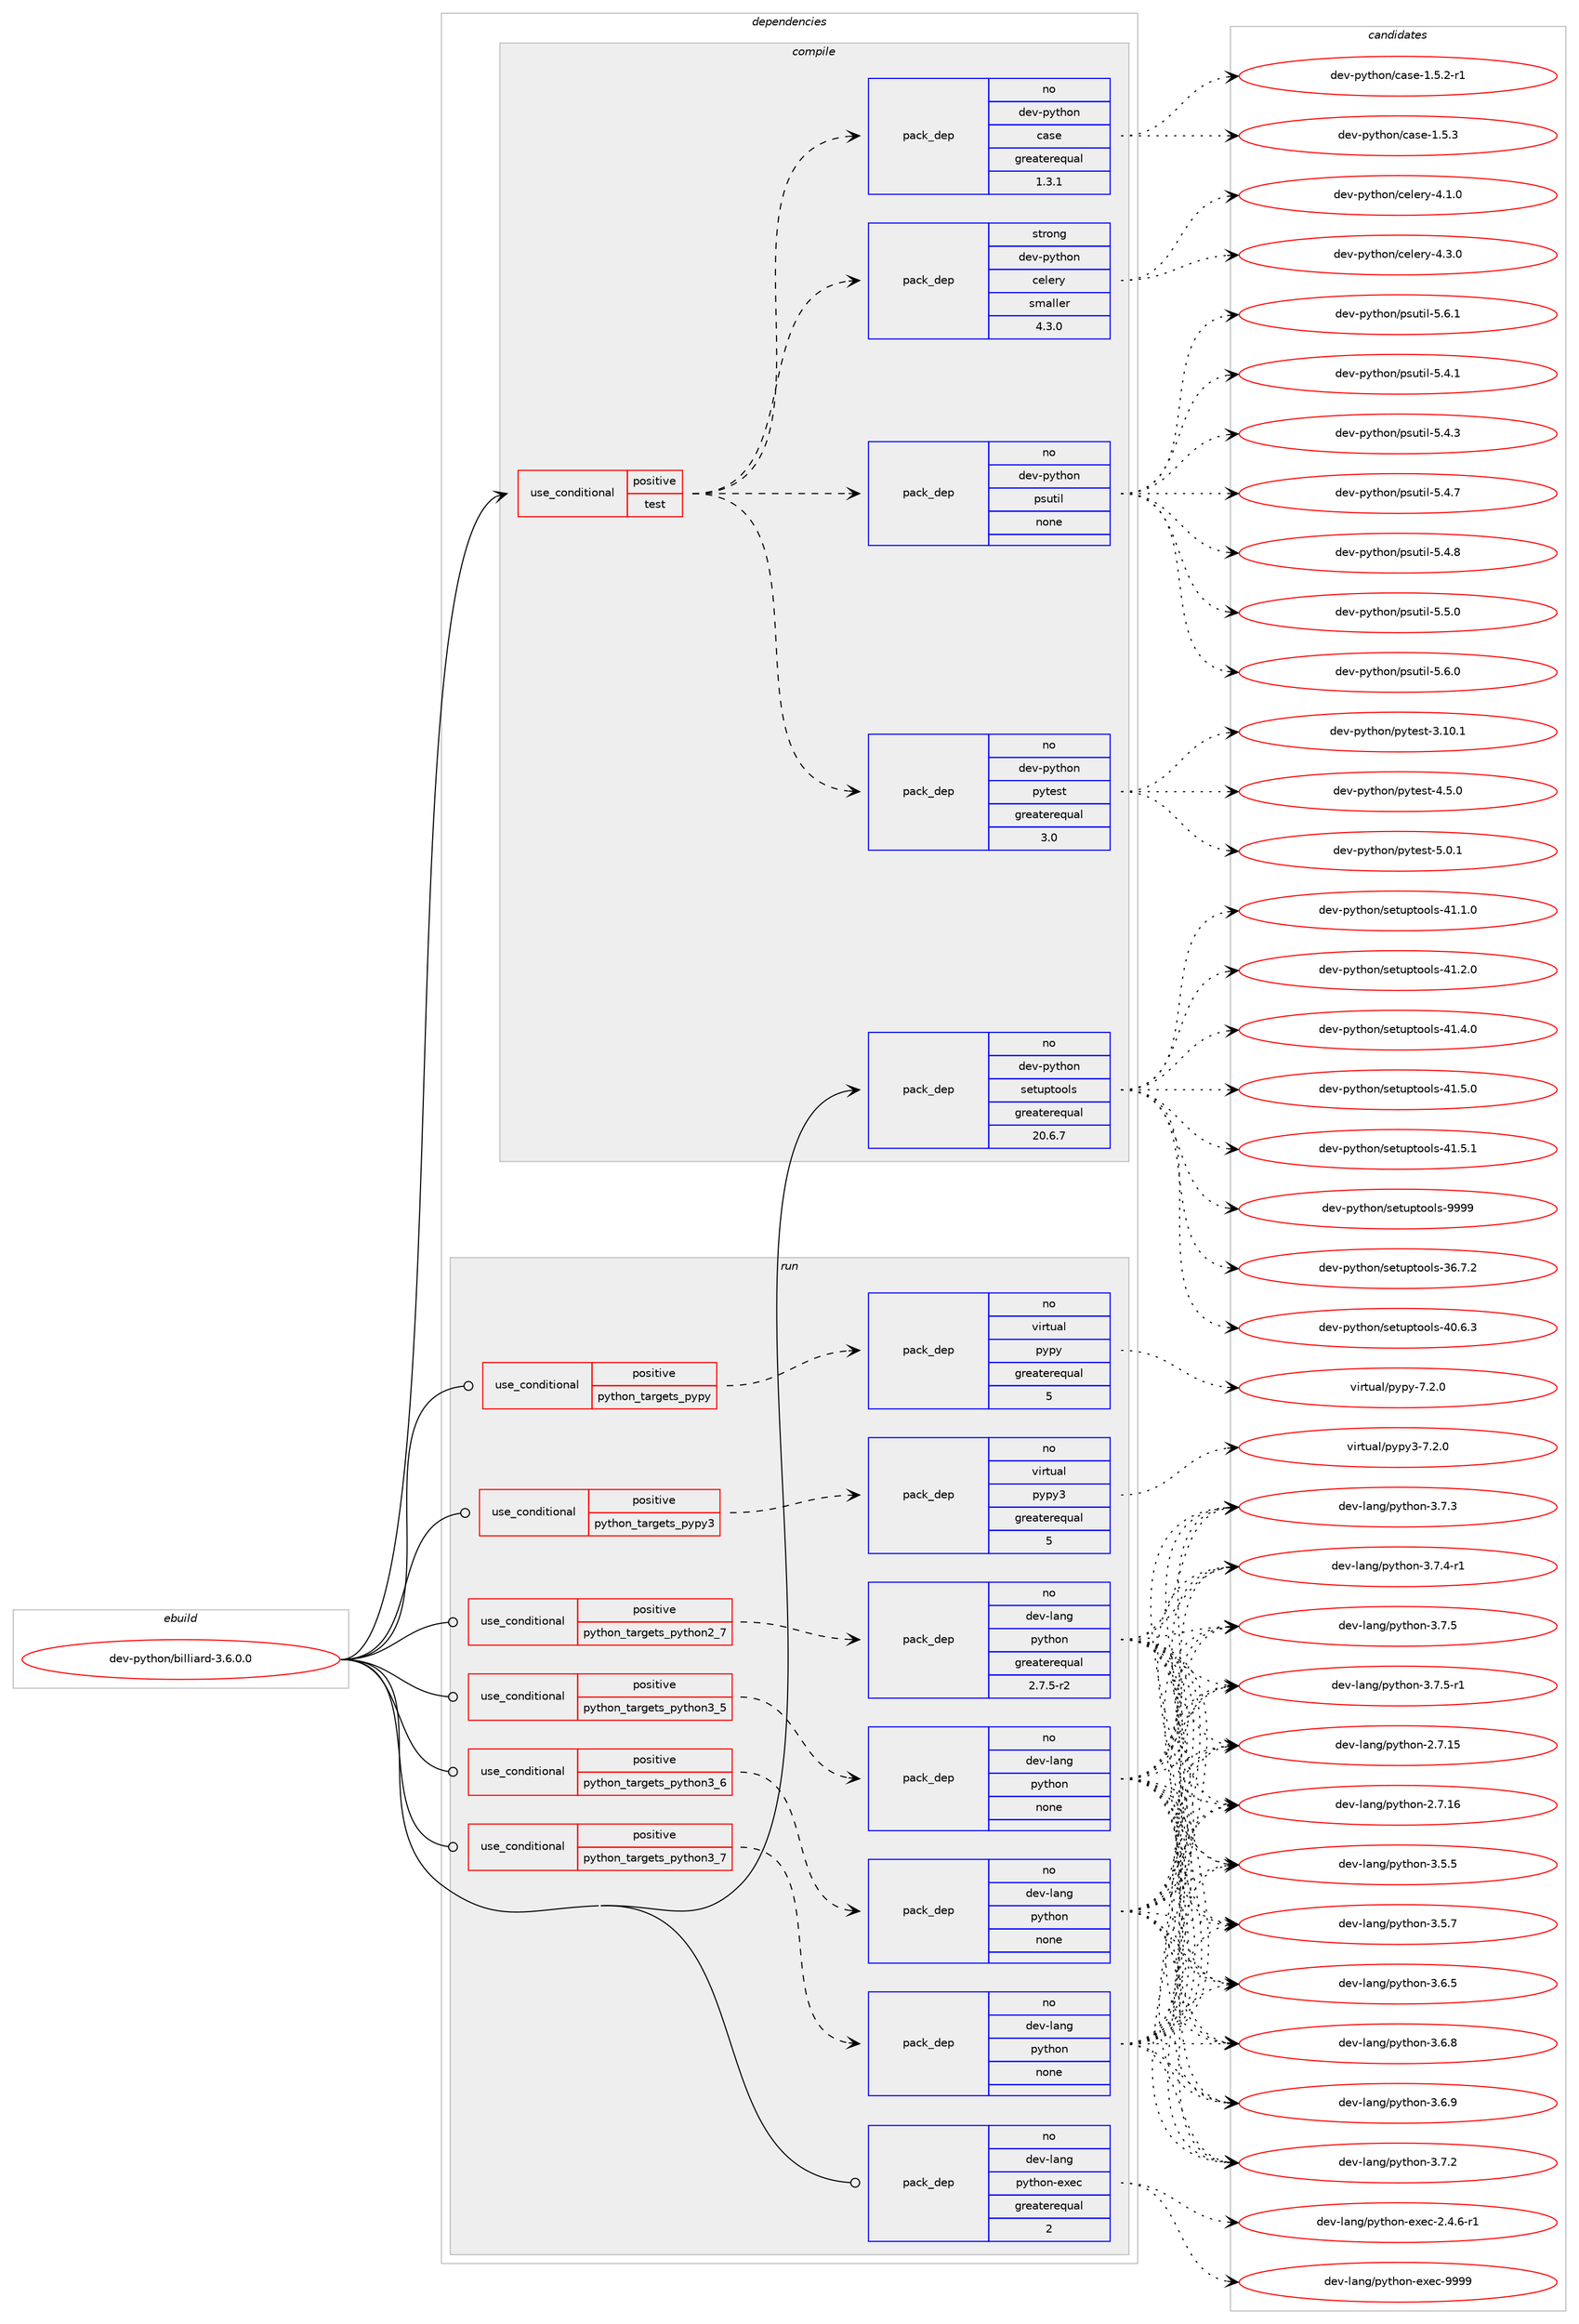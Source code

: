 digraph prolog {

# *************
# Graph options
# *************

newrank=true;
concentrate=true;
compound=true;
graph [rankdir=LR,fontname=Helvetica,fontsize=10,ranksep=1.5];#, ranksep=2.5, nodesep=0.2];
edge  [arrowhead=vee];
node  [fontname=Helvetica,fontsize=10];

# **********
# The ebuild
# **********

subgraph cluster_leftcol {
color=gray;
rank=same;
label=<<i>ebuild</i>>;
id [label="dev-python/billiard-3.6.0.0", color=red, width=4, href="../dev-python/billiard-3.6.0.0.svg"];
}

# ****************
# The dependencies
# ****************

subgraph cluster_midcol {
color=gray;
label=<<i>dependencies</i>>;
subgraph cluster_compile {
fillcolor="#eeeeee";
style=filled;
label=<<i>compile</i>>;
subgraph cond136879 {
dependency596704 [label=<<TABLE BORDER="0" CELLBORDER="1" CELLSPACING="0" CELLPADDING="4"><TR><TD ROWSPAN="3" CELLPADDING="10">use_conditional</TD></TR><TR><TD>positive</TD></TR><TR><TD>test</TD></TR></TABLE>>, shape=none, color=red];
subgraph pack448050 {
dependency596705 [label=<<TABLE BORDER="0" CELLBORDER="1" CELLSPACING="0" CELLPADDING="4" WIDTH="220"><TR><TD ROWSPAN="6" CELLPADDING="30">pack_dep</TD></TR><TR><TD WIDTH="110">strong</TD></TR><TR><TD>dev-python</TD></TR><TR><TD>celery</TD></TR><TR><TD>smaller</TD></TR><TR><TD>4.3.0</TD></TR></TABLE>>, shape=none, color=blue];
}
dependency596704:e -> dependency596705:w [weight=20,style="dashed",arrowhead="vee"];
subgraph pack448051 {
dependency596706 [label=<<TABLE BORDER="0" CELLBORDER="1" CELLSPACING="0" CELLPADDING="4" WIDTH="220"><TR><TD ROWSPAN="6" CELLPADDING="30">pack_dep</TD></TR><TR><TD WIDTH="110">no</TD></TR><TR><TD>dev-python</TD></TR><TR><TD>case</TD></TR><TR><TD>greaterequal</TD></TR><TR><TD>1.3.1</TD></TR></TABLE>>, shape=none, color=blue];
}
dependency596704:e -> dependency596706:w [weight=20,style="dashed",arrowhead="vee"];
subgraph pack448052 {
dependency596707 [label=<<TABLE BORDER="0" CELLBORDER="1" CELLSPACING="0" CELLPADDING="4" WIDTH="220"><TR><TD ROWSPAN="6" CELLPADDING="30">pack_dep</TD></TR><TR><TD WIDTH="110">no</TD></TR><TR><TD>dev-python</TD></TR><TR><TD>pytest</TD></TR><TR><TD>greaterequal</TD></TR><TR><TD>3.0</TD></TR></TABLE>>, shape=none, color=blue];
}
dependency596704:e -> dependency596707:w [weight=20,style="dashed",arrowhead="vee"];
subgraph pack448053 {
dependency596708 [label=<<TABLE BORDER="0" CELLBORDER="1" CELLSPACING="0" CELLPADDING="4" WIDTH="220"><TR><TD ROWSPAN="6" CELLPADDING="30">pack_dep</TD></TR><TR><TD WIDTH="110">no</TD></TR><TR><TD>dev-python</TD></TR><TR><TD>psutil</TD></TR><TR><TD>none</TD></TR><TR><TD></TD></TR></TABLE>>, shape=none, color=blue];
}
dependency596704:e -> dependency596708:w [weight=20,style="dashed",arrowhead="vee"];
}
id:e -> dependency596704:w [weight=20,style="solid",arrowhead="vee"];
subgraph pack448054 {
dependency596709 [label=<<TABLE BORDER="0" CELLBORDER="1" CELLSPACING="0" CELLPADDING="4" WIDTH="220"><TR><TD ROWSPAN="6" CELLPADDING="30">pack_dep</TD></TR><TR><TD WIDTH="110">no</TD></TR><TR><TD>dev-python</TD></TR><TR><TD>setuptools</TD></TR><TR><TD>greaterequal</TD></TR><TR><TD>20.6.7</TD></TR></TABLE>>, shape=none, color=blue];
}
id:e -> dependency596709:w [weight=20,style="solid",arrowhead="vee"];
}
subgraph cluster_compileandrun {
fillcolor="#eeeeee";
style=filled;
label=<<i>compile and run</i>>;
}
subgraph cluster_run {
fillcolor="#eeeeee";
style=filled;
label=<<i>run</i>>;
subgraph cond136880 {
dependency596710 [label=<<TABLE BORDER="0" CELLBORDER="1" CELLSPACING="0" CELLPADDING="4"><TR><TD ROWSPAN="3" CELLPADDING="10">use_conditional</TD></TR><TR><TD>positive</TD></TR><TR><TD>python_targets_pypy</TD></TR></TABLE>>, shape=none, color=red];
subgraph pack448055 {
dependency596711 [label=<<TABLE BORDER="0" CELLBORDER="1" CELLSPACING="0" CELLPADDING="4" WIDTH="220"><TR><TD ROWSPAN="6" CELLPADDING="30">pack_dep</TD></TR><TR><TD WIDTH="110">no</TD></TR><TR><TD>virtual</TD></TR><TR><TD>pypy</TD></TR><TR><TD>greaterequal</TD></TR><TR><TD>5</TD></TR></TABLE>>, shape=none, color=blue];
}
dependency596710:e -> dependency596711:w [weight=20,style="dashed",arrowhead="vee"];
}
id:e -> dependency596710:w [weight=20,style="solid",arrowhead="odot"];
subgraph cond136881 {
dependency596712 [label=<<TABLE BORDER="0" CELLBORDER="1" CELLSPACING="0" CELLPADDING="4"><TR><TD ROWSPAN="3" CELLPADDING="10">use_conditional</TD></TR><TR><TD>positive</TD></TR><TR><TD>python_targets_pypy3</TD></TR></TABLE>>, shape=none, color=red];
subgraph pack448056 {
dependency596713 [label=<<TABLE BORDER="0" CELLBORDER="1" CELLSPACING="0" CELLPADDING="4" WIDTH="220"><TR><TD ROWSPAN="6" CELLPADDING="30">pack_dep</TD></TR><TR><TD WIDTH="110">no</TD></TR><TR><TD>virtual</TD></TR><TR><TD>pypy3</TD></TR><TR><TD>greaterequal</TD></TR><TR><TD>5</TD></TR></TABLE>>, shape=none, color=blue];
}
dependency596712:e -> dependency596713:w [weight=20,style="dashed",arrowhead="vee"];
}
id:e -> dependency596712:w [weight=20,style="solid",arrowhead="odot"];
subgraph cond136882 {
dependency596714 [label=<<TABLE BORDER="0" CELLBORDER="1" CELLSPACING="0" CELLPADDING="4"><TR><TD ROWSPAN="3" CELLPADDING="10">use_conditional</TD></TR><TR><TD>positive</TD></TR><TR><TD>python_targets_python2_7</TD></TR></TABLE>>, shape=none, color=red];
subgraph pack448057 {
dependency596715 [label=<<TABLE BORDER="0" CELLBORDER="1" CELLSPACING="0" CELLPADDING="4" WIDTH="220"><TR><TD ROWSPAN="6" CELLPADDING="30">pack_dep</TD></TR><TR><TD WIDTH="110">no</TD></TR><TR><TD>dev-lang</TD></TR><TR><TD>python</TD></TR><TR><TD>greaterequal</TD></TR><TR><TD>2.7.5-r2</TD></TR></TABLE>>, shape=none, color=blue];
}
dependency596714:e -> dependency596715:w [weight=20,style="dashed",arrowhead="vee"];
}
id:e -> dependency596714:w [weight=20,style="solid",arrowhead="odot"];
subgraph cond136883 {
dependency596716 [label=<<TABLE BORDER="0" CELLBORDER="1" CELLSPACING="0" CELLPADDING="4"><TR><TD ROWSPAN="3" CELLPADDING="10">use_conditional</TD></TR><TR><TD>positive</TD></TR><TR><TD>python_targets_python3_5</TD></TR></TABLE>>, shape=none, color=red];
subgraph pack448058 {
dependency596717 [label=<<TABLE BORDER="0" CELLBORDER="1" CELLSPACING="0" CELLPADDING="4" WIDTH="220"><TR><TD ROWSPAN="6" CELLPADDING="30">pack_dep</TD></TR><TR><TD WIDTH="110">no</TD></TR><TR><TD>dev-lang</TD></TR><TR><TD>python</TD></TR><TR><TD>none</TD></TR><TR><TD></TD></TR></TABLE>>, shape=none, color=blue];
}
dependency596716:e -> dependency596717:w [weight=20,style="dashed",arrowhead="vee"];
}
id:e -> dependency596716:w [weight=20,style="solid",arrowhead="odot"];
subgraph cond136884 {
dependency596718 [label=<<TABLE BORDER="0" CELLBORDER="1" CELLSPACING="0" CELLPADDING="4"><TR><TD ROWSPAN="3" CELLPADDING="10">use_conditional</TD></TR><TR><TD>positive</TD></TR><TR><TD>python_targets_python3_6</TD></TR></TABLE>>, shape=none, color=red];
subgraph pack448059 {
dependency596719 [label=<<TABLE BORDER="0" CELLBORDER="1" CELLSPACING="0" CELLPADDING="4" WIDTH="220"><TR><TD ROWSPAN="6" CELLPADDING="30">pack_dep</TD></TR><TR><TD WIDTH="110">no</TD></TR><TR><TD>dev-lang</TD></TR><TR><TD>python</TD></TR><TR><TD>none</TD></TR><TR><TD></TD></TR></TABLE>>, shape=none, color=blue];
}
dependency596718:e -> dependency596719:w [weight=20,style="dashed",arrowhead="vee"];
}
id:e -> dependency596718:w [weight=20,style="solid",arrowhead="odot"];
subgraph cond136885 {
dependency596720 [label=<<TABLE BORDER="0" CELLBORDER="1" CELLSPACING="0" CELLPADDING="4"><TR><TD ROWSPAN="3" CELLPADDING="10">use_conditional</TD></TR><TR><TD>positive</TD></TR><TR><TD>python_targets_python3_7</TD></TR></TABLE>>, shape=none, color=red];
subgraph pack448060 {
dependency596721 [label=<<TABLE BORDER="0" CELLBORDER="1" CELLSPACING="0" CELLPADDING="4" WIDTH="220"><TR><TD ROWSPAN="6" CELLPADDING="30">pack_dep</TD></TR><TR><TD WIDTH="110">no</TD></TR><TR><TD>dev-lang</TD></TR><TR><TD>python</TD></TR><TR><TD>none</TD></TR><TR><TD></TD></TR></TABLE>>, shape=none, color=blue];
}
dependency596720:e -> dependency596721:w [weight=20,style="dashed",arrowhead="vee"];
}
id:e -> dependency596720:w [weight=20,style="solid",arrowhead="odot"];
subgraph pack448061 {
dependency596722 [label=<<TABLE BORDER="0" CELLBORDER="1" CELLSPACING="0" CELLPADDING="4" WIDTH="220"><TR><TD ROWSPAN="6" CELLPADDING="30">pack_dep</TD></TR><TR><TD WIDTH="110">no</TD></TR><TR><TD>dev-lang</TD></TR><TR><TD>python-exec</TD></TR><TR><TD>greaterequal</TD></TR><TR><TD>2</TD></TR></TABLE>>, shape=none, color=blue];
}
id:e -> dependency596722:w [weight=20,style="solid",arrowhead="odot"];
}
}

# **************
# The candidates
# **************

subgraph cluster_choices {
rank=same;
color=gray;
label=<<i>candidates</i>>;

subgraph choice448050 {
color=black;
nodesep=1;
choice100101118451121211161041111104799101108101114121455246494648 [label="dev-python/celery-4.1.0", color=red, width=4,href="../dev-python/celery-4.1.0.svg"];
choice100101118451121211161041111104799101108101114121455246514648 [label="dev-python/celery-4.3.0", color=red, width=4,href="../dev-python/celery-4.3.0.svg"];
dependency596705:e -> choice100101118451121211161041111104799101108101114121455246494648:w [style=dotted,weight="100"];
dependency596705:e -> choice100101118451121211161041111104799101108101114121455246514648:w [style=dotted,weight="100"];
}
subgraph choice448051 {
color=black;
nodesep=1;
choice100101118451121211161041111104799971151014549465346504511449 [label="dev-python/case-1.5.2-r1", color=red, width=4,href="../dev-python/case-1.5.2-r1.svg"];
choice10010111845112121116104111110479997115101454946534651 [label="dev-python/case-1.5.3", color=red, width=4,href="../dev-python/case-1.5.3.svg"];
dependency596706:e -> choice100101118451121211161041111104799971151014549465346504511449:w [style=dotted,weight="100"];
dependency596706:e -> choice10010111845112121116104111110479997115101454946534651:w [style=dotted,weight="100"];
}
subgraph choice448052 {
color=black;
nodesep=1;
choice100101118451121211161041111104711212111610111511645514649484649 [label="dev-python/pytest-3.10.1", color=red, width=4,href="../dev-python/pytest-3.10.1.svg"];
choice1001011184511212111610411111047112121116101115116455246534648 [label="dev-python/pytest-4.5.0", color=red, width=4,href="../dev-python/pytest-4.5.0.svg"];
choice1001011184511212111610411111047112121116101115116455346484649 [label="dev-python/pytest-5.0.1", color=red, width=4,href="../dev-python/pytest-5.0.1.svg"];
dependency596707:e -> choice100101118451121211161041111104711212111610111511645514649484649:w [style=dotted,weight="100"];
dependency596707:e -> choice1001011184511212111610411111047112121116101115116455246534648:w [style=dotted,weight="100"];
dependency596707:e -> choice1001011184511212111610411111047112121116101115116455346484649:w [style=dotted,weight="100"];
}
subgraph choice448053 {
color=black;
nodesep=1;
choice1001011184511212111610411111047112115117116105108455346524649 [label="dev-python/psutil-5.4.1", color=red, width=4,href="../dev-python/psutil-5.4.1.svg"];
choice1001011184511212111610411111047112115117116105108455346524651 [label="dev-python/psutil-5.4.3", color=red, width=4,href="../dev-python/psutil-5.4.3.svg"];
choice1001011184511212111610411111047112115117116105108455346524655 [label="dev-python/psutil-5.4.7", color=red, width=4,href="../dev-python/psutil-5.4.7.svg"];
choice1001011184511212111610411111047112115117116105108455346524656 [label="dev-python/psutil-5.4.8", color=red, width=4,href="../dev-python/psutil-5.4.8.svg"];
choice1001011184511212111610411111047112115117116105108455346534648 [label="dev-python/psutil-5.5.0", color=red, width=4,href="../dev-python/psutil-5.5.0.svg"];
choice1001011184511212111610411111047112115117116105108455346544648 [label="dev-python/psutil-5.6.0", color=red, width=4,href="../dev-python/psutil-5.6.0.svg"];
choice1001011184511212111610411111047112115117116105108455346544649 [label="dev-python/psutil-5.6.1", color=red, width=4,href="../dev-python/psutil-5.6.1.svg"];
dependency596708:e -> choice1001011184511212111610411111047112115117116105108455346524649:w [style=dotted,weight="100"];
dependency596708:e -> choice1001011184511212111610411111047112115117116105108455346524651:w [style=dotted,weight="100"];
dependency596708:e -> choice1001011184511212111610411111047112115117116105108455346524655:w [style=dotted,weight="100"];
dependency596708:e -> choice1001011184511212111610411111047112115117116105108455346524656:w [style=dotted,weight="100"];
dependency596708:e -> choice1001011184511212111610411111047112115117116105108455346534648:w [style=dotted,weight="100"];
dependency596708:e -> choice1001011184511212111610411111047112115117116105108455346544648:w [style=dotted,weight="100"];
dependency596708:e -> choice1001011184511212111610411111047112115117116105108455346544649:w [style=dotted,weight="100"];
}
subgraph choice448054 {
color=black;
nodesep=1;
choice100101118451121211161041111104711510111611711211611111110811545515446554650 [label="dev-python/setuptools-36.7.2", color=red, width=4,href="../dev-python/setuptools-36.7.2.svg"];
choice100101118451121211161041111104711510111611711211611111110811545524846544651 [label="dev-python/setuptools-40.6.3", color=red, width=4,href="../dev-python/setuptools-40.6.3.svg"];
choice100101118451121211161041111104711510111611711211611111110811545524946494648 [label="dev-python/setuptools-41.1.0", color=red, width=4,href="../dev-python/setuptools-41.1.0.svg"];
choice100101118451121211161041111104711510111611711211611111110811545524946504648 [label="dev-python/setuptools-41.2.0", color=red, width=4,href="../dev-python/setuptools-41.2.0.svg"];
choice100101118451121211161041111104711510111611711211611111110811545524946524648 [label="dev-python/setuptools-41.4.0", color=red, width=4,href="../dev-python/setuptools-41.4.0.svg"];
choice100101118451121211161041111104711510111611711211611111110811545524946534648 [label="dev-python/setuptools-41.5.0", color=red, width=4,href="../dev-python/setuptools-41.5.0.svg"];
choice100101118451121211161041111104711510111611711211611111110811545524946534649 [label="dev-python/setuptools-41.5.1", color=red, width=4,href="../dev-python/setuptools-41.5.1.svg"];
choice10010111845112121116104111110471151011161171121161111111081154557575757 [label="dev-python/setuptools-9999", color=red, width=4,href="../dev-python/setuptools-9999.svg"];
dependency596709:e -> choice100101118451121211161041111104711510111611711211611111110811545515446554650:w [style=dotted,weight="100"];
dependency596709:e -> choice100101118451121211161041111104711510111611711211611111110811545524846544651:w [style=dotted,weight="100"];
dependency596709:e -> choice100101118451121211161041111104711510111611711211611111110811545524946494648:w [style=dotted,weight="100"];
dependency596709:e -> choice100101118451121211161041111104711510111611711211611111110811545524946504648:w [style=dotted,weight="100"];
dependency596709:e -> choice100101118451121211161041111104711510111611711211611111110811545524946524648:w [style=dotted,weight="100"];
dependency596709:e -> choice100101118451121211161041111104711510111611711211611111110811545524946534648:w [style=dotted,weight="100"];
dependency596709:e -> choice100101118451121211161041111104711510111611711211611111110811545524946534649:w [style=dotted,weight="100"];
dependency596709:e -> choice10010111845112121116104111110471151011161171121161111111081154557575757:w [style=dotted,weight="100"];
}
subgraph choice448055 {
color=black;
nodesep=1;
choice1181051141161179710847112121112121455546504648 [label="virtual/pypy-7.2.0", color=red, width=4,href="../virtual/pypy-7.2.0.svg"];
dependency596711:e -> choice1181051141161179710847112121112121455546504648:w [style=dotted,weight="100"];
}
subgraph choice448056 {
color=black;
nodesep=1;
choice118105114116117971084711212111212151455546504648 [label="virtual/pypy3-7.2.0", color=red, width=4,href="../virtual/pypy3-7.2.0.svg"];
dependency596713:e -> choice118105114116117971084711212111212151455546504648:w [style=dotted,weight="100"];
}
subgraph choice448057 {
color=black;
nodesep=1;
choice10010111845108971101034711212111610411111045504655464953 [label="dev-lang/python-2.7.15", color=red, width=4,href="../dev-lang/python-2.7.15.svg"];
choice10010111845108971101034711212111610411111045504655464954 [label="dev-lang/python-2.7.16", color=red, width=4,href="../dev-lang/python-2.7.16.svg"];
choice100101118451089711010347112121116104111110455146534653 [label="dev-lang/python-3.5.5", color=red, width=4,href="../dev-lang/python-3.5.5.svg"];
choice100101118451089711010347112121116104111110455146534655 [label="dev-lang/python-3.5.7", color=red, width=4,href="../dev-lang/python-3.5.7.svg"];
choice100101118451089711010347112121116104111110455146544653 [label="dev-lang/python-3.6.5", color=red, width=4,href="../dev-lang/python-3.6.5.svg"];
choice100101118451089711010347112121116104111110455146544656 [label="dev-lang/python-3.6.8", color=red, width=4,href="../dev-lang/python-3.6.8.svg"];
choice100101118451089711010347112121116104111110455146544657 [label="dev-lang/python-3.6.9", color=red, width=4,href="../dev-lang/python-3.6.9.svg"];
choice100101118451089711010347112121116104111110455146554650 [label="dev-lang/python-3.7.2", color=red, width=4,href="../dev-lang/python-3.7.2.svg"];
choice100101118451089711010347112121116104111110455146554651 [label="dev-lang/python-3.7.3", color=red, width=4,href="../dev-lang/python-3.7.3.svg"];
choice1001011184510897110103471121211161041111104551465546524511449 [label="dev-lang/python-3.7.4-r1", color=red, width=4,href="../dev-lang/python-3.7.4-r1.svg"];
choice100101118451089711010347112121116104111110455146554653 [label="dev-lang/python-3.7.5", color=red, width=4,href="../dev-lang/python-3.7.5.svg"];
choice1001011184510897110103471121211161041111104551465546534511449 [label="dev-lang/python-3.7.5-r1", color=red, width=4,href="../dev-lang/python-3.7.5-r1.svg"];
dependency596715:e -> choice10010111845108971101034711212111610411111045504655464953:w [style=dotted,weight="100"];
dependency596715:e -> choice10010111845108971101034711212111610411111045504655464954:w [style=dotted,weight="100"];
dependency596715:e -> choice100101118451089711010347112121116104111110455146534653:w [style=dotted,weight="100"];
dependency596715:e -> choice100101118451089711010347112121116104111110455146534655:w [style=dotted,weight="100"];
dependency596715:e -> choice100101118451089711010347112121116104111110455146544653:w [style=dotted,weight="100"];
dependency596715:e -> choice100101118451089711010347112121116104111110455146544656:w [style=dotted,weight="100"];
dependency596715:e -> choice100101118451089711010347112121116104111110455146544657:w [style=dotted,weight="100"];
dependency596715:e -> choice100101118451089711010347112121116104111110455146554650:w [style=dotted,weight="100"];
dependency596715:e -> choice100101118451089711010347112121116104111110455146554651:w [style=dotted,weight="100"];
dependency596715:e -> choice1001011184510897110103471121211161041111104551465546524511449:w [style=dotted,weight="100"];
dependency596715:e -> choice100101118451089711010347112121116104111110455146554653:w [style=dotted,weight="100"];
dependency596715:e -> choice1001011184510897110103471121211161041111104551465546534511449:w [style=dotted,weight="100"];
}
subgraph choice448058 {
color=black;
nodesep=1;
choice10010111845108971101034711212111610411111045504655464953 [label="dev-lang/python-2.7.15", color=red, width=4,href="../dev-lang/python-2.7.15.svg"];
choice10010111845108971101034711212111610411111045504655464954 [label="dev-lang/python-2.7.16", color=red, width=4,href="../dev-lang/python-2.7.16.svg"];
choice100101118451089711010347112121116104111110455146534653 [label="dev-lang/python-3.5.5", color=red, width=4,href="../dev-lang/python-3.5.5.svg"];
choice100101118451089711010347112121116104111110455146534655 [label="dev-lang/python-3.5.7", color=red, width=4,href="../dev-lang/python-3.5.7.svg"];
choice100101118451089711010347112121116104111110455146544653 [label="dev-lang/python-3.6.5", color=red, width=4,href="../dev-lang/python-3.6.5.svg"];
choice100101118451089711010347112121116104111110455146544656 [label="dev-lang/python-3.6.8", color=red, width=4,href="../dev-lang/python-3.6.8.svg"];
choice100101118451089711010347112121116104111110455146544657 [label="dev-lang/python-3.6.9", color=red, width=4,href="../dev-lang/python-3.6.9.svg"];
choice100101118451089711010347112121116104111110455146554650 [label="dev-lang/python-3.7.2", color=red, width=4,href="../dev-lang/python-3.7.2.svg"];
choice100101118451089711010347112121116104111110455146554651 [label="dev-lang/python-3.7.3", color=red, width=4,href="../dev-lang/python-3.7.3.svg"];
choice1001011184510897110103471121211161041111104551465546524511449 [label="dev-lang/python-3.7.4-r1", color=red, width=4,href="../dev-lang/python-3.7.4-r1.svg"];
choice100101118451089711010347112121116104111110455146554653 [label="dev-lang/python-3.7.5", color=red, width=4,href="../dev-lang/python-3.7.5.svg"];
choice1001011184510897110103471121211161041111104551465546534511449 [label="dev-lang/python-3.7.5-r1", color=red, width=4,href="../dev-lang/python-3.7.5-r1.svg"];
dependency596717:e -> choice10010111845108971101034711212111610411111045504655464953:w [style=dotted,weight="100"];
dependency596717:e -> choice10010111845108971101034711212111610411111045504655464954:w [style=dotted,weight="100"];
dependency596717:e -> choice100101118451089711010347112121116104111110455146534653:w [style=dotted,weight="100"];
dependency596717:e -> choice100101118451089711010347112121116104111110455146534655:w [style=dotted,weight="100"];
dependency596717:e -> choice100101118451089711010347112121116104111110455146544653:w [style=dotted,weight="100"];
dependency596717:e -> choice100101118451089711010347112121116104111110455146544656:w [style=dotted,weight="100"];
dependency596717:e -> choice100101118451089711010347112121116104111110455146544657:w [style=dotted,weight="100"];
dependency596717:e -> choice100101118451089711010347112121116104111110455146554650:w [style=dotted,weight="100"];
dependency596717:e -> choice100101118451089711010347112121116104111110455146554651:w [style=dotted,weight="100"];
dependency596717:e -> choice1001011184510897110103471121211161041111104551465546524511449:w [style=dotted,weight="100"];
dependency596717:e -> choice100101118451089711010347112121116104111110455146554653:w [style=dotted,weight="100"];
dependency596717:e -> choice1001011184510897110103471121211161041111104551465546534511449:w [style=dotted,weight="100"];
}
subgraph choice448059 {
color=black;
nodesep=1;
choice10010111845108971101034711212111610411111045504655464953 [label="dev-lang/python-2.7.15", color=red, width=4,href="../dev-lang/python-2.7.15.svg"];
choice10010111845108971101034711212111610411111045504655464954 [label="dev-lang/python-2.7.16", color=red, width=4,href="../dev-lang/python-2.7.16.svg"];
choice100101118451089711010347112121116104111110455146534653 [label="dev-lang/python-3.5.5", color=red, width=4,href="../dev-lang/python-3.5.5.svg"];
choice100101118451089711010347112121116104111110455146534655 [label="dev-lang/python-3.5.7", color=red, width=4,href="../dev-lang/python-3.5.7.svg"];
choice100101118451089711010347112121116104111110455146544653 [label="dev-lang/python-3.6.5", color=red, width=4,href="../dev-lang/python-3.6.5.svg"];
choice100101118451089711010347112121116104111110455146544656 [label="dev-lang/python-3.6.8", color=red, width=4,href="../dev-lang/python-3.6.8.svg"];
choice100101118451089711010347112121116104111110455146544657 [label="dev-lang/python-3.6.9", color=red, width=4,href="../dev-lang/python-3.6.9.svg"];
choice100101118451089711010347112121116104111110455146554650 [label="dev-lang/python-3.7.2", color=red, width=4,href="../dev-lang/python-3.7.2.svg"];
choice100101118451089711010347112121116104111110455146554651 [label="dev-lang/python-3.7.3", color=red, width=4,href="../dev-lang/python-3.7.3.svg"];
choice1001011184510897110103471121211161041111104551465546524511449 [label="dev-lang/python-3.7.4-r1", color=red, width=4,href="../dev-lang/python-3.7.4-r1.svg"];
choice100101118451089711010347112121116104111110455146554653 [label="dev-lang/python-3.7.5", color=red, width=4,href="../dev-lang/python-3.7.5.svg"];
choice1001011184510897110103471121211161041111104551465546534511449 [label="dev-lang/python-3.7.5-r1", color=red, width=4,href="../dev-lang/python-3.7.5-r1.svg"];
dependency596719:e -> choice10010111845108971101034711212111610411111045504655464953:w [style=dotted,weight="100"];
dependency596719:e -> choice10010111845108971101034711212111610411111045504655464954:w [style=dotted,weight="100"];
dependency596719:e -> choice100101118451089711010347112121116104111110455146534653:w [style=dotted,weight="100"];
dependency596719:e -> choice100101118451089711010347112121116104111110455146534655:w [style=dotted,weight="100"];
dependency596719:e -> choice100101118451089711010347112121116104111110455146544653:w [style=dotted,weight="100"];
dependency596719:e -> choice100101118451089711010347112121116104111110455146544656:w [style=dotted,weight="100"];
dependency596719:e -> choice100101118451089711010347112121116104111110455146544657:w [style=dotted,weight="100"];
dependency596719:e -> choice100101118451089711010347112121116104111110455146554650:w [style=dotted,weight="100"];
dependency596719:e -> choice100101118451089711010347112121116104111110455146554651:w [style=dotted,weight="100"];
dependency596719:e -> choice1001011184510897110103471121211161041111104551465546524511449:w [style=dotted,weight="100"];
dependency596719:e -> choice100101118451089711010347112121116104111110455146554653:w [style=dotted,weight="100"];
dependency596719:e -> choice1001011184510897110103471121211161041111104551465546534511449:w [style=dotted,weight="100"];
}
subgraph choice448060 {
color=black;
nodesep=1;
choice10010111845108971101034711212111610411111045504655464953 [label="dev-lang/python-2.7.15", color=red, width=4,href="../dev-lang/python-2.7.15.svg"];
choice10010111845108971101034711212111610411111045504655464954 [label="dev-lang/python-2.7.16", color=red, width=4,href="../dev-lang/python-2.7.16.svg"];
choice100101118451089711010347112121116104111110455146534653 [label="dev-lang/python-3.5.5", color=red, width=4,href="../dev-lang/python-3.5.5.svg"];
choice100101118451089711010347112121116104111110455146534655 [label="dev-lang/python-3.5.7", color=red, width=4,href="../dev-lang/python-3.5.7.svg"];
choice100101118451089711010347112121116104111110455146544653 [label="dev-lang/python-3.6.5", color=red, width=4,href="../dev-lang/python-3.6.5.svg"];
choice100101118451089711010347112121116104111110455146544656 [label="dev-lang/python-3.6.8", color=red, width=4,href="../dev-lang/python-3.6.8.svg"];
choice100101118451089711010347112121116104111110455146544657 [label="dev-lang/python-3.6.9", color=red, width=4,href="../dev-lang/python-3.6.9.svg"];
choice100101118451089711010347112121116104111110455146554650 [label="dev-lang/python-3.7.2", color=red, width=4,href="../dev-lang/python-3.7.2.svg"];
choice100101118451089711010347112121116104111110455146554651 [label="dev-lang/python-3.7.3", color=red, width=4,href="../dev-lang/python-3.7.3.svg"];
choice1001011184510897110103471121211161041111104551465546524511449 [label="dev-lang/python-3.7.4-r1", color=red, width=4,href="../dev-lang/python-3.7.4-r1.svg"];
choice100101118451089711010347112121116104111110455146554653 [label="dev-lang/python-3.7.5", color=red, width=4,href="../dev-lang/python-3.7.5.svg"];
choice1001011184510897110103471121211161041111104551465546534511449 [label="dev-lang/python-3.7.5-r1", color=red, width=4,href="../dev-lang/python-3.7.5-r1.svg"];
dependency596721:e -> choice10010111845108971101034711212111610411111045504655464953:w [style=dotted,weight="100"];
dependency596721:e -> choice10010111845108971101034711212111610411111045504655464954:w [style=dotted,weight="100"];
dependency596721:e -> choice100101118451089711010347112121116104111110455146534653:w [style=dotted,weight="100"];
dependency596721:e -> choice100101118451089711010347112121116104111110455146534655:w [style=dotted,weight="100"];
dependency596721:e -> choice100101118451089711010347112121116104111110455146544653:w [style=dotted,weight="100"];
dependency596721:e -> choice100101118451089711010347112121116104111110455146544656:w [style=dotted,weight="100"];
dependency596721:e -> choice100101118451089711010347112121116104111110455146544657:w [style=dotted,weight="100"];
dependency596721:e -> choice100101118451089711010347112121116104111110455146554650:w [style=dotted,weight="100"];
dependency596721:e -> choice100101118451089711010347112121116104111110455146554651:w [style=dotted,weight="100"];
dependency596721:e -> choice1001011184510897110103471121211161041111104551465546524511449:w [style=dotted,weight="100"];
dependency596721:e -> choice100101118451089711010347112121116104111110455146554653:w [style=dotted,weight="100"];
dependency596721:e -> choice1001011184510897110103471121211161041111104551465546534511449:w [style=dotted,weight="100"];
}
subgraph choice448061 {
color=black;
nodesep=1;
choice10010111845108971101034711212111610411111045101120101994550465246544511449 [label="dev-lang/python-exec-2.4.6-r1", color=red, width=4,href="../dev-lang/python-exec-2.4.6-r1.svg"];
choice10010111845108971101034711212111610411111045101120101994557575757 [label="dev-lang/python-exec-9999", color=red, width=4,href="../dev-lang/python-exec-9999.svg"];
dependency596722:e -> choice10010111845108971101034711212111610411111045101120101994550465246544511449:w [style=dotted,weight="100"];
dependency596722:e -> choice10010111845108971101034711212111610411111045101120101994557575757:w [style=dotted,weight="100"];
}
}

}
